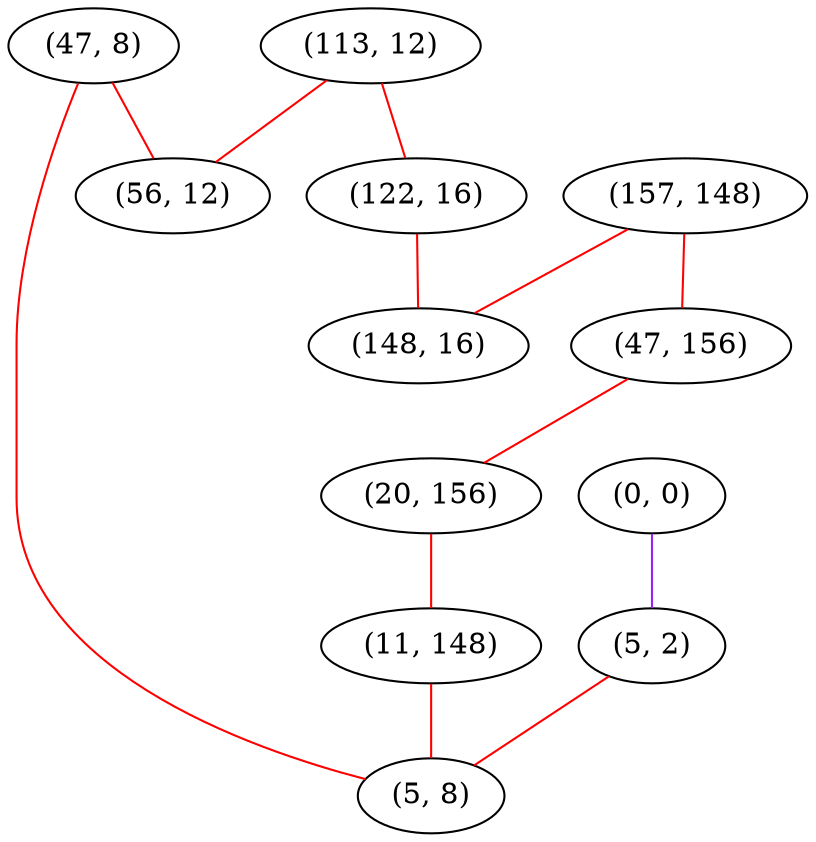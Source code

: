 graph "" {
"(47, 8)";
"(157, 148)";
"(0, 0)";
"(47, 156)";
"(20, 156)";
"(11, 148)";
"(113, 12)";
"(56, 12)";
"(122, 16)";
"(5, 2)";
"(5, 8)";
"(148, 16)";
"(47, 8)" -- "(5, 8)"  [color=red, key=0, weight=1];
"(47, 8)" -- "(56, 12)"  [color=red, key=0, weight=1];
"(157, 148)" -- "(47, 156)"  [color=red, key=0, weight=1];
"(157, 148)" -- "(148, 16)"  [color=red, key=0, weight=1];
"(0, 0)" -- "(5, 2)"  [color=purple, key=0, weight=4];
"(47, 156)" -- "(20, 156)"  [color=red, key=0, weight=1];
"(20, 156)" -- "(11, 148)"  [color=red, key=0, weight=1];
"(11, 148)" -- "(5, 8)"  [color=red, key=0, weight=1];
"(113, 12)" -- "(122, 16)"  [color=red, key=0, weight=1];
"(113, 12)" -- "(56, 12)"  [color=red, key=0, weight=1];
"(122, 16)" -- "(148, 16)"  [color=red, key=0, weight=1];
"(5, 2)" -- "(5, 8)"  [color=red, key=0, weight=1];
}
